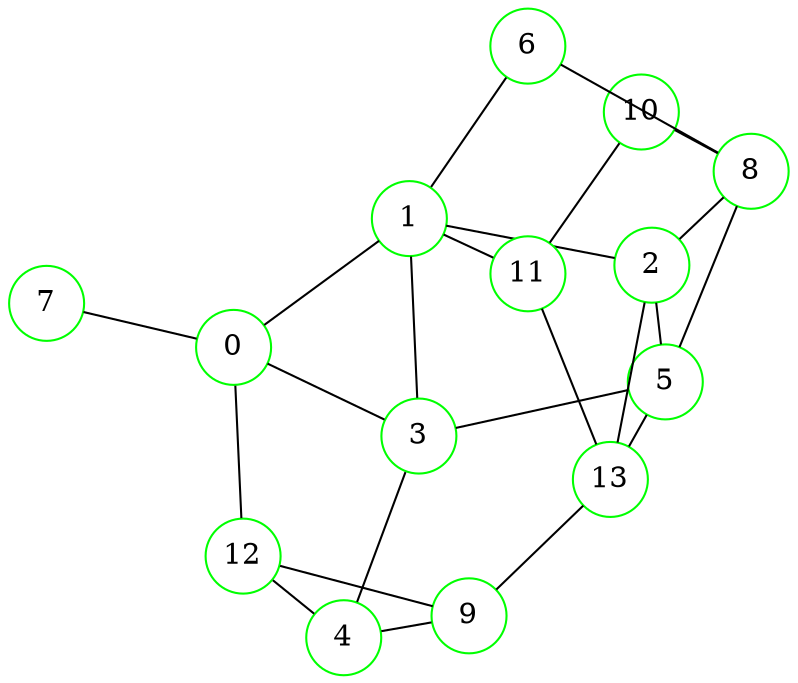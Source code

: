 graph {
graph ["layout"="fdp"]
node ["style"="filled","fillcolor"="white","fixedsize"="true","shape"="circle"]
"0" ["color"="green"]
"1" ["color"="green"]
"2" ["color"="green"]
"5" ["color"="green"]
"8" ["color"="green"]
"10" ["color"="green"]
"11" ["color"="green"]
"13" ["color"="green"]
"3" ["color"="green"]
"4" ["color"="green"]
"9" ["color"="green"]
"12" ["color"="green"]
"6" ["color"="green"]
"7" ["color"="green"]
"0" -- "1"
"0" -- "3"
"0" -- "7"
"0" -- "12"
"1" -- "2"
"1" -- "3"
"1" -- "6"
"1" -- "11"
"2" -- "5"
"2" -- "8"
"2" -- "13"
"5" -- "8"
"5" -- "13"
"8" -- "10"
"10" -- "11"
"11" -- "13"
"3" -- "4"
"3" -- "5"
"4" -- "9"
"4" -- "12"
"9" -- "12"
"9" -- "13"
"6" -- "8"
}